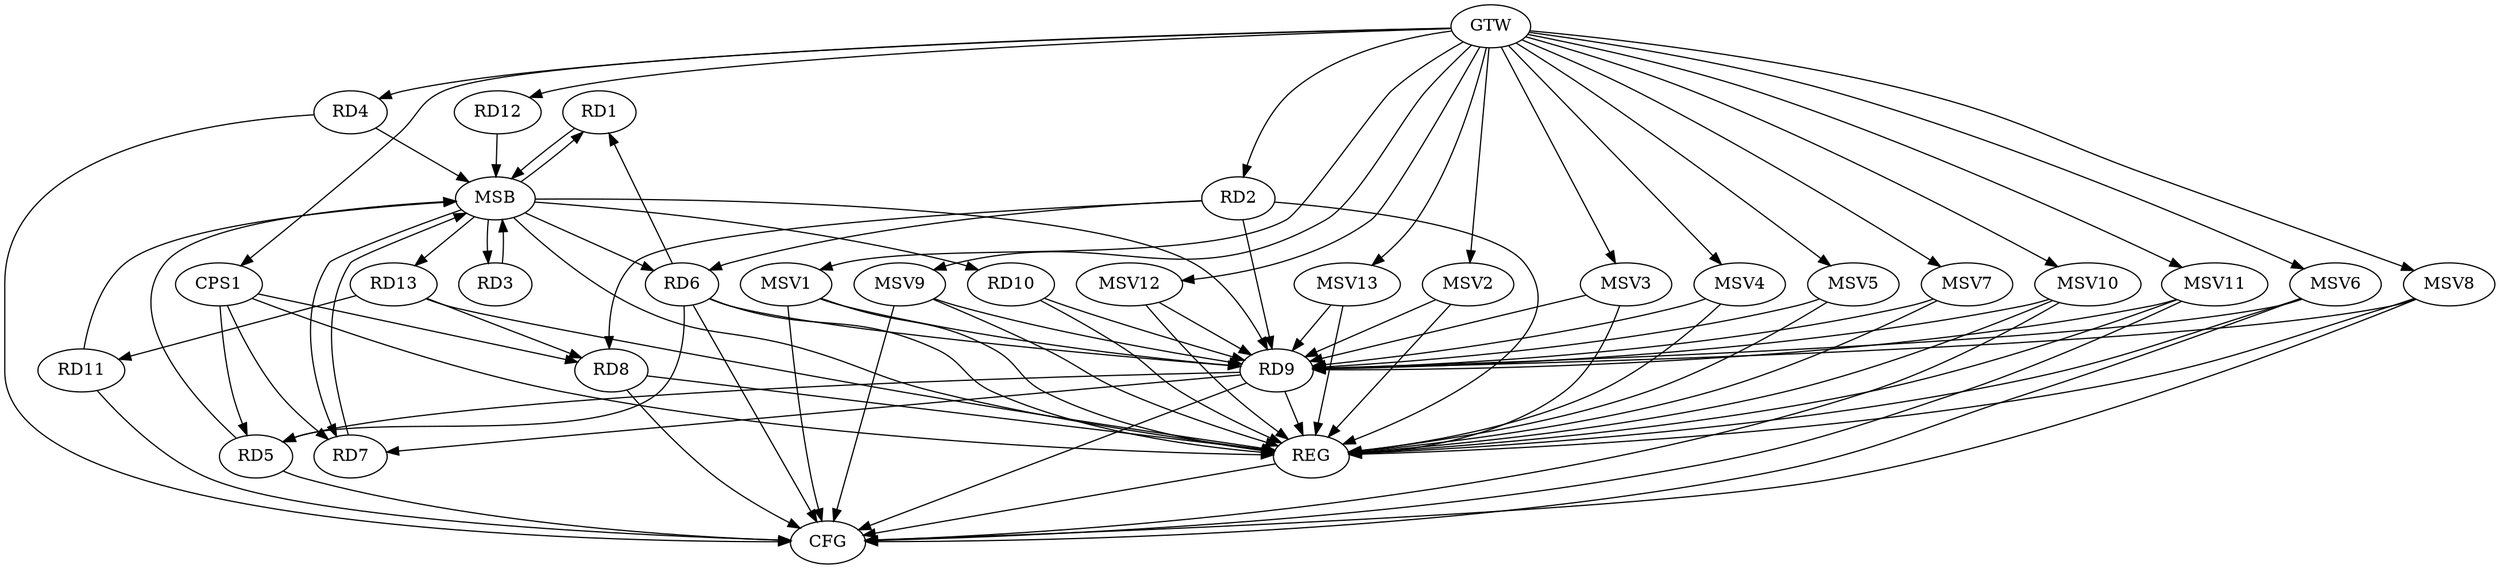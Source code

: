 strict digraph G {
  RD1 [ label="RD1" ];
  RD2 [ label="RD2" ];
  RD3 [ label="RD3" ];
  RD4 [ label="RD4" ];
  RD5 [ label="RD5" ];
  RD6 [ label="RD6" ];
  RD7 [ label="RD7" ];
  RD8 [ label="RD8" ];
  RD9 [ label="RD9" ];
  RD10 [ label="RD10" ];
  RD11 [ label="RD11" ];
  RD12 [ label="RD12" ];
  RD13 [ label="RD13" ];
  CPS1 [ label="CPS1" ];
  GTW [ label="GTW" ];
  REG [ label="REG" ];
  MSB [ label="MSB" ];
  CFG [ label="CFG" ];
  MSV1 [ label="MSV1" ];
  MSV2 [ label="MSV2" ];
  MSV3 [ label="MSV3" ];
  MSV4 [ label="MSV4" ];
  MSV5 [ label="MSV5" ];
  MSV6 [ label="MSV6" ];
  MSV7 [ label="MSV7" ];
  MSV8 [ label="MSV8" ];
  MSV9 [ label="MSV9" ];
  MSV10 [ label="MSV10" ];
  MSV11 [ label="MSV11" ];
  MSV12 [ label="MSV12" ];
  MSV13 [ label="MSV13" ];
  RD6 -> RD1;
  RD2 -> RD6;
  RD2 -> RD8;
  RD2 -> RD9;
  RD6 -> RD5;
  RD9 -> RD5;
  RD6 -> RD9;
  RD9 -> RD7;
  RD13 -> RD8;
  RD10 -> RD9;
  RD13 -> RD11;
  CPS1 -> RD5;
  CPS1 -> RD7;
  CPS1 -> RD8;
  GTW -> RD2;
  GTW -> RD4;
  GTW -> RD12;
  GTW -> CPS1;
  RD2 -> REG;
  RD6 -> REG;
  RD8 -> REG;
  RD9 -> REG;
  RD10 -> REG;
  RD13 -> REG;
  CPS1 -> REG;
  RD1 -> MSB;
  MSB -> RD9;
  MSB -> REG;
  RD3 -> MSB;
  MSB -> RD10;
  MSB -> RD13;
  RD4 -> MSB;
  MSB -> RD1;
  MSB -> RD3;
  MSB -> RD6;
  RD5 -> MSB;
  RD7 -> MSB;
  RD11 -> MSB;
  MSB -> RD7;
  RD12 -> MSB;
  RD9 -> CFG;
  RD5 -> CFG;
  RD6 -> CFG;
  RD4 -> CFG;
  RD8 -> CFG;
  RD11 -> CFG;
  REG -> CFG;
  MSV1 -> RD9;
  GTW -> MSV1;
  MSV1 -> REG;
  MSV1 -> CFG;
  MSV2 -> RD9;
  GTW -> MSV2;
  MSV2 -> REG;
  MSV3 -> RD9;
  GTW -> MSV3;
  MSV3 -> REG;
  MSV4 -> RD9;
  MSV5 -> RD9;
  GTW -> MSV4;
  MSV4 -> REG;
  GTW -> MSV5;
  MSV5 -> REG;
  MSV6 -> RD9;
  GTW -> MSV6;
  MSV6 -> REG;
  MSV6 -> CFG;
  MSV7 -> RD9;
  GTW -> MSV7;
  MSV7 -> REG;
  MSV8 -> RD9;
  GTW -> MSV8;
  MSV8 -> REG;
  MSV8 -> CFG;
  MSV9 -> RD9;
  GTW -> MSV9;
  MSV9 -> REG;
  MSV9 -> CFG;
  MSV10 -> RD9;
  GTW -> MSV10;
  MSV10 -> REG;
  MSV10 -> CFG;
  MSV11 -> RD9;
  GTW -> MSV11;
  MSV11 -> REG;
  MSV11 -> CFG;
  MSV12 -> RD9;
  MSV13 -> RD9;
  GTW -> MSV12;
  MSV12 -> REG;
  GTW -> MSV13;
  MSV13 -> REG;
}
